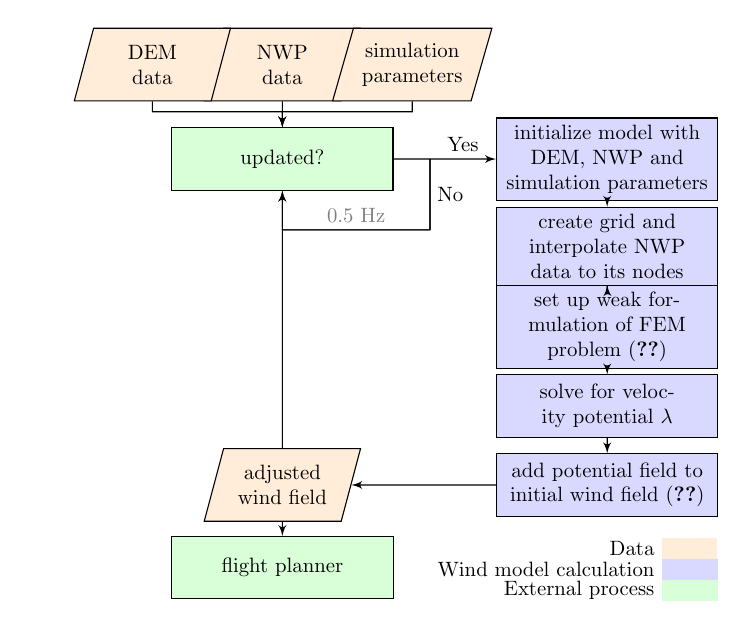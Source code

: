 \tikzstyle{base} = [draw, text width=5em, minimum height=3.5em]
\tikzstyle{process} = [base, rectangle, text centered, text width=10em, minimum height=3em, fill=blue!15]
\tikzstyle{extprocess} = [base, rectangle, text centered, text width=10em, minimum height=3em, fill=green!15]
\tikzstyle{inout} = [base, trapezium, trapezium left angle=70, trapezium right angle=-70, text badly centered, trapezium stretches=true, fill=orange!15]
\tikzstyle{line} = [draw, -latex']

\begin{tikzpicture}[node distance=1.2cm, scale=0.75, every node/.style={transform shape}]
\node [inout] (nwp) {NWP \\ data};
\node [inout, left of=nwp, node distance=2.2cm] (dem) {DEM \\ data};
\node [inout, right of=nwp, node distance=2.2cm] (simparam) {simulation parameters};

\coordinate [below of=nwp, node distance=0.8cm] (inputs);

\node [extprocess, below of=inputs, node distance=0.8cm] (updated) {updated?};
\coordinate [right of=updated, node distance=2.5cm] (updatedDecision);
\coordinate [below of=updatedDecision,node distance=1.2cm] (updatedDecisionNo1);
\coordinate [below of=updated,node distance=1.2cm] (updatedDecisionNo2);

\node [process, right of=updatedDecision, node distance=3.0cm] (init) {initialize model with DEM, NWP and simulation parameters};
\node [process, below of=init, node distance=4.2em] (grid) {create grid and interpolate NWP data to its nodes};
\node [process, below of=grid, node distance=3.9em] (fem_setup) {set up weak formulation of FEM problem \eqref{eqn:PL_WindPred_weak_form}};
\node [process, below of=fem_setup, node distance=3.8em] (vel_pot) {solve for velocity potential $\lambda$};
\node [process, below of=vel_pot, node distance=3.8em] (pred) {add potential field to initial wind field \eqref{eqn:PL_WindPred_wind_pred}};
\node [inout, left of=pred, node distance=5.5cm] (windfield) {adjusted wind field};
\node [extprocess, below of=windfield,node distance=1.4cm] (planner) {flight planner};

\path [line] (dem) |- (inputs) -- (updated);
\path [line] (nwp) -- (updated);
\path [line] (simparam) |- (inputs) -- (updated);
\path [draw] (updated) -- (updatedDecision);
\path [line] (updatedDecision) |- (updatedDecisionNo2) -- (updated);
\path (updatedDecision) edge node[right]{No} (updatedDecisionNo1);
\path (updatedDecisionNo1) edge node [above,color=gray]{0.5 Hz} (updatedDecisionNo2);

\path (updatedDecision) edge[-latex'] node[above]{Yes} (init);
\path [line] (init) -- (grid);
\path [line] (grid) -- (fem_setup);
\path [line] (fem_setup) -- (vel_pot);
\path [line] (vel_pot) -- (pred);
\path [line] (pred) -- (windfield);
\path [line] (windfield) -- (planner);
\path [line] (windfield) -- (updated);

%Legend %0.35
\node (legend_data) at ( 6.9,-8.2) [text width=2em, minimum height=1em, fill=orange!15,label=left:Data] {};
\node (legend_process) [text width=2em, minimum height=1em, fill=blue!15,below of=legend_data, node distance=0.35cm, label=left:Wind model calculation] {};
\node (legend_extprocess) [text width=2em, minimum height=1em, fill=green!15,below of=legend_process, node distance=0.35cm, label=left:External process] {};

\end{tikzpicture}

%\path [line] (updatedDecisionNo2) -- (updated);
%\path (updatedDecision) | (updated);
%\path [line] (updatedDecision) (init);
%edge["Yes"']
%\path [line] (updatedDecision) -- (init);
